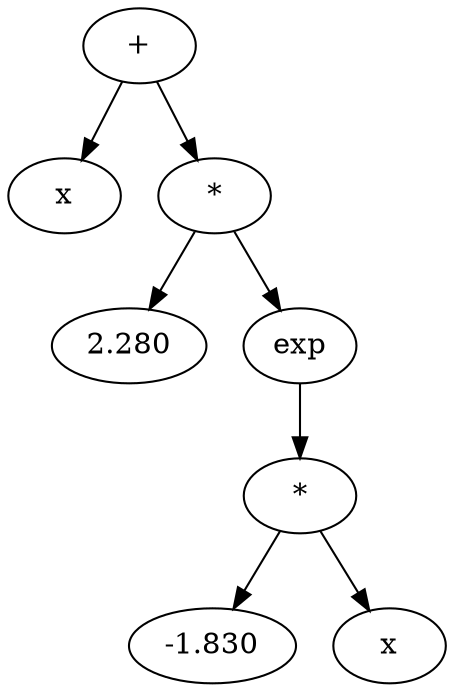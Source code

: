 digraph{

# Graph style
"ordering"="out"
"rankdir"="TD"

#########
# Nodes #
#########

"+(Symbol(x), *(Float((0, 5134103575202365, -51, 53), 53), exp(*(Float((1, 1030198414761001, -49, 50), 53), Symbol(x)))))_()" ["color"="black", "label"="+", "shape"="ellipse"];
"Symbol(x)_(0,)" ["color"="black", "label"="x", "shape"="ellipse"];
"*(Float((0, 5134103575202365, -51, 53), 53), exp(*(Float((1, 1030198414761001, -49, 50), 53), Symbol(x))))_(1,)" ["color"="black", "label"="*", "shape"="ellipse"];
"Float((0, 5134103575202365, -51, 53), 53)_(1, 0)" ["color"="black", "label"="2.280", "shape"="ellipse"];
"exp(*(Float((1, 1030198414761001, -49, 50), 53), Symbol(x)))_(1, 1)" ["color"="black", "label"="exp", "shape"="ellipse"];
"*(Float((1, 1030198414761001, -49, 50), 53), Symbol(x))_(1, 1, 0)" ["color"="black", "label"="*", "shape"="ellipse"];
"Float((1, 1030198414761001, -49, 50), 53)_(1, 1, 0, 0)" ["color"="black", "label"="-1.830", "shape"="ellipse"];
"Symbol(x)_(1, 1, 0, 1)" ["color"="black", "label"="x", "shape"="ellipse"];

#########
# Edges #
#########

"+(Symbol(x), *(Float((0, 5134103575202365, -51, 53), 53), exp(*(Float((1, 1030198414761001, -49, 50), 53), Symbol(x)))))_()" -> "Symbol(x)_(0,)";
"+(Symbol(x), *(Float((0, 5134103575202365, -51, 53), 53), exp(*(Float((1, 1030198414761001, -49, 50), 53), Symbol(x)))))_()" -> "*(Float((0, 5134103575202365, -51, 53), 53), exp(*(Float((1, 1030198414761001, -49, 50), 53), Symbol(x))))_(1,)";
"*(Float((0, 5134103575202365, -51, 53), 53), exp(*(Float((1, 1030198414761001, -49, 50), 53), Symbol(x))))_(1,)" -> "Float((0, 5134103575202365, -51, 53), 53)_(1, 0)";
"*(Float((0, 5134103575202365, -51, 53), 53), exp(*(Float((1, 1030198414761001, -49, 50), 53), Symbol(x))))_(1,)" -> "exp(*(Float((1, 1030198414761001, -49, 50), 53), Symbol(x)))_(1, 1)";
"exp(*(Float((1, 1030198414761001, -49, 50), 53), Symbol(x)))_(1, 1)" -> "*(Float((1, 1030198414761001, -49, 50), 53), Symbol(x))_(1, 1, 0)";
"*(Float((1, 1030198414761001, -49, 50), 53), Symbol(x))_(1, 1, 0)" -> "Float((1, 1030198414761001, -49, 50), 53)_(1, 1, 0, 0)";
"*(Float((1, 1030198414761001, -49, 50), 53), Symbol(x))_(1, 1, 0)" -> "Symbol(x)_(1, 1, 0, 1)";
}
